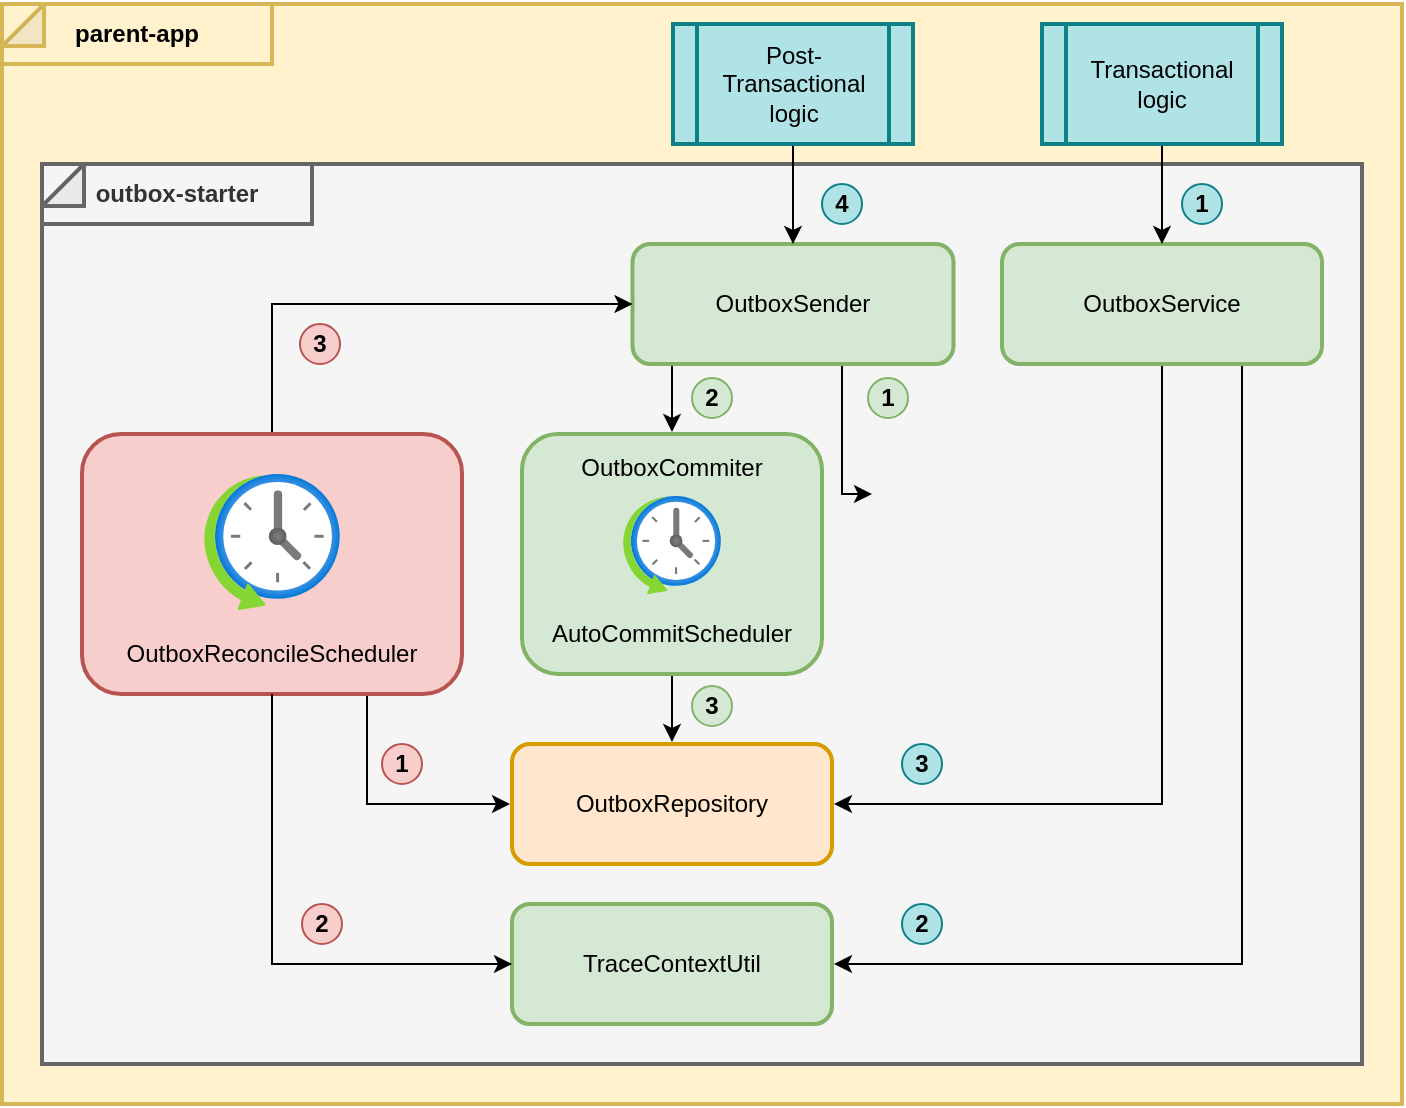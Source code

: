 <mxfile version="26.0.16">
  <diagram name="Page-1" id="PTgtNreZ3AtAw5euISlG">
    <mxGraphModel dx="1829" dy="571" grid="1" gridSize="10" guides="1" tooltips="1" connect="1" arrows="1" fold="1" page="1" pageScale="1" pageWidth="850" pageHeight="1100" math="0" shadow="0">
      <root>
        <mxCell id="0" />
        <mxCell id="1" parent="0" />
        <mxCell id="hPFUfhEbgoPLT2cb_4XC-38" value="" style="verticalLabelPosition=bottom;verticalAlign=top;html=1;shape=mxgraph.basic.rect;fillColor2=none;strokeWidth=2;size=20;indent=5;fillColor=#fff2cc;strokeColor=#d6b656;" parent="1" vertex="1">
          <mxGeometry x="-10" y="20" width="700" height="550" as="geometry" />
        </mxCell>
        <mxCell id="hPFUfhEbgoPLT2cb_4XC-1" value="" style="whiteSpace=wrap;html=1;fillColor=#f5f5f5;fontColor=#333333;strokeColor=#666666;strokeWidth=2;" parent="1" vertex="1">
          <mxGeometry x="10" y="100" width="660" height="450" as="geometry" />
        </mxCell>
        <mxCell id="hPFUfhEbgoPLT2cb_4XC-74" style="edgeStyle=orthogonalEdgeStyle;rounded=0;orthogonalLoop=1;jettySize=auto;html=1;entryX=1;entryY=0.5;entryDx=0;entryDy=0;exitX=0.5;exitY=1;exitDx=0;exitDy=0;" parent="1" source="hPFUfhEbgoPLT2cb_4XC-2" target="hPFUfhEbgoPLT2cb_4XC-9" edge="1">
          <mxGeometry relative="1" as="geometry" />
        </mxCell>
        <mxCell id="hPFUfhEbgoPLT2cb_4XC-75" style="edgeStyle=orthogonalEdgeStyle;rounded=0;orthogonalLoop=1;jettySize=auto;html=1;entryX=1;entryY=0.5;entryDx=0;entryDy=0;exitX=0.75;exitY=1;exitDx=0;exitDy=0;" parent="1" source="hPFUfhEbgoPLT2cb_4XC-2" target="hPFUfhEbgoPLT2cb_4XC-5" edge="1">
          <mxGeometry relative="1" as="geometry" />
        </mxCell>
        <mxCell id="hPFUfhEbgoPLT2cb_4XC-2" value="OutboxService" style="rounded=1;whiteSpace=wrap;html=1;fillColor=#d5e8d4;strokeColor=#82b366;strokeWidth=2;" parent="1" vertex="1">
          <mxGeometry x="490" y="140" width="160" height="60" as="geometry" />
        </mxCell>
        <mxCell id="hPFUfhEbgoPLT2cb_4XC-68" style="edgeStyle=orthogonalEdgeStyle;rounded=0;orthogonalLoop=1;jettySize=auto;html=1;entryX=0.5;entryY=0;entryDx=0;entryDy=0;" parent="1" edge="1">
          <mxGeometry relative="1" as="geometry">
            <mxPoint x="325" y="197" as="sourcePoint" />
            <mxPoint x="325" y="234.0" as="targetPoint" />
            <Array as="points">
              <mxPoint x="325" y="207" />
              <mxPoint x="325" y="207" />
            </Array>
          </mxGeometry>
        </mxCell>
        <mxCell id="hPFUfhEbgoPLT2cb_4XC-73" style="edgeStyle=orthogonalEdgeStyle;rounded=0;orthogonalLoop=1;jettySize=auto;html=1;entryX=0;entryY=0.5;entryDx=0;entryDy=0;" parent="1" source="hPFUfhEbgoPLT2cb_4XC-3" target="hPFUfhEbgoPLT2cb_4XC-65" edge="1">
          <mxGeometry relative="1" as="geometry">
            <Array as="points">
              <mxPoint x="410" y="265" />
            </Array>
          </mxGeometry>
        </mxCell>
        <mxCell id="hPFUfhEbgoPLT2cb_4XC-3" value="OutboxSender" style="rounded=1;whiteSpace=wrap;html=1;fillColor=#d5e8d4;strokeColor=#82b366;strokeWidth=2;" parent="1" vertex="1">
          <mxGeometry x="305.25" y="140" width="160.5" height="60" as="geometry" />
        </mxCell>
        <mxCell id="hPFUfhEbgoPLT2cb_4XC-70" style="edgeStyle=orthogonalEdgeStyle;rounded=0;orthogonalLoop=1;jettySize=auto;html=1;entryX=0.5;entryY=0;entryDx=0;entryDy=0;" parent="1" source="hPFUfhEbgoPLT2cb_4XC-4" target="hPFUfhEbgoPLT2cb_4XC-9" edge="1">
          <mxGeometry relative="1" as="geometry" />
        </mxCell>
        <mxCell id="hPFUfhEbgoPLT2cb_4XC-4" value="" style="rounded=1;whiteSpace=wrap;html=1;fillColor=#d5e8d4;strokeColor=#82b366;strokeWidth=2;" parent="1" vertex="1">
          <mxGeometry x="250" y="235" width="150" height="120" as="geometry" />
        </mxCell>
        <mxCell id="hPFUfhEbgoPLT2cb_4XC-5" value="TraceContextUtil" style="rounded=1;whiteSpace=wrap;html=1;fillColor=#d5e8d4;strokeColor=#82b366;perimeterSpacing=1;strokeWidth=2;" parent="1" vertex="1">
          <mxGeometry x="245" y="470" width="160" height="60" as="geometry" />
        </mxCell>
        <mxCell id="hPFUfhEbgoPLT2cb_4XC-77" style="edgeStyle=orthogonalEdgeStyle;rounded=0;orthogonalLoop=1;jettySize=auto;html=1;entryX=0;entryY=0.5;entryDx=0;entryDy=0;exitX=0.75;exitY=1;exitDx=0;exitDy=0;" parent="1" source="hPFUfhEbgoPLT2cb_4XC-8" target="hPFUfhEbgoPLT2cb_4XC-9" edge="1">
          <mxGeometry relative="1" as="geometry" />
        </mxCell>
        <mxCell id="hPFUfhEbgoPLT2cb_4XC-79" style="edgeStyle=orthogonalEdgeStyle;rounded=0;orthogonalLoop=1;jettySize=auto;html=1;entryX=0;entryY=0.5;entryDx=0;entryDy=0;exitX=0.5;exitY=0;exitDx=0;exitDy=0;" parent="1" source="hPFUfhEbgoPLT2cb_4XC-8" target="hPFUfhEbgoPLT2cb_4XC-3" edge="1">
          <mxGeometry relative="1" as="geometry" />
        </mxCell>
        <mxCell id="hPFUfhEbgoPLT2cb_4XC-8" value="" style="rounded=1;whiteSpace=wrap;html=1;fillColor=#f8cecc;strokeColor=#b85450;strokeWidth=2;" parent="1" vertex="1">
          <mxGeometry x="30" y="235" width="190" height="130" as="geometry" />
        </mxCell>
        <mxCell id="hPFUfhEbgoPLT2cb_4XC-7" value="" style="image;aspect=fixed;html=1;points=[];align=center;fontSize=12;image=img/lib/azure2/general/Scheduler.svg;" parent="1" vertex="1">
          <mxGeometry x="91" y="255" width="68" height="68" as="geometry" />
        </mxCell>
        <mxCell id="hPFUfhEbgoPLT2cb_4XC-9" value="OutboxRepository" style="rounded=1;whiteSpace=wrap;html=1;fillColor=#ffe6cc;strokeColor=#d79b00;perimeterSpacing=1;strokeWidth=2;" parent="1" vertex="1">
          <mxGeometry x="245" y="390" width="160" height="60" as="geometry" />
        </mxCell>
        <mxCell id="hPFUfhEbgoPLT2cb_4XC-10" value="&lt;font&gt;OutboxReconcileScheduler&lt;/font&gt;" style="text;html=1;align=center;verticalAlign=middle;whiteSpace=wrap;rounded=0;" parent="1" vertex="1">
          <mxGeometry x="40" y="330" width="170" height="30" as="geometry" />
        </mxCell>
        <mxCell id="hPFUfhEbgoPLT2cb_4XC-12" value="" style="image;aspect=fixed;html=1;points=[];align=center;fontSize=12;image=img/lib/azure2/general/Scheduler.svg;" parent="1" vertex="1">
          <mxGeometry x="300.5" y="266" width="49" height="49" as="geometry" />
        </mxCell>
        <mxCell id="hPFUfhEbgoPLT2cb_4XC-13" value="OutboxCommiter" style="text;html=1;align=center;verticalAlign=middle;whiteSpace=wrap;rounded=0;" parent="1" vertex="1">
          <mxGeometry x="265" y="237" width="120" height="30" as="geometry" />
        </mxCell>
        <mxCell id="hPFUfhEbgoPLT2cb_4XC-15" value="AutoCommitScheduler" style="text;html=1;align=center;verticalAlign=middle;whiteSpace=wrap;rounded=0;" parent="1" vertex="1">
          <mxGeometry x="255" y="320" width="140" height="30" as="geometry" />
        </mxCell>
        <mxCell id="hPFUfhEbgoPLT2cb_4XC-39" value="&lt;b&gt;outbox-starter&lt;/b&gt;" style="shape=note;whiteSpace=wrap;html=1;backgroundOutline=1;darkOpacity=0.05;direction=north;size=21;fillColor=#f5f5f5;fontColor=#333333;strokeColor=#666666;strokeWidth=2;" parent="1" vertex="1">
          <mxGeometry x="10" y="100" width="135" height="30" as="geometry" />
        </mxCell>
        <mxCell id="hPFUfhEbgoPLT2cb_4XC-76" style="edgeStyle=orthogonalEdgeStyle;rounded=0;orthogonalLoop=1;jettySize=auto;html=1;entryX=0.5;entryY=0;entryDx=0;entryDy=0;" parent="1" source="hPFUfhEbgoPLT2cb_4XC-40" target="hPFUfhEbgoPLT2cb_4XC-2" edge="1">
          <mxGeometry relative="1" as="geometry" />
        </mxCell>
        <mxCell id="hPFUfhEbgoPLT2cb_4XC-40" value="Transactional&lt;div&gt;logic&lt;/div&gt;" style="shape=process;whiteSpace=wrap;html=1;backgroundOutline=1;fillColor=#b0e3e6;strokeColor=#0e8088;strokeWidth=2;" parent="1" vertex="1">
          <mxGeometry x="510" y="30" width="120" height="60" as="geometry" />
        </mxCell>
        <mxCell id="hPFUfhEbgoPLT2cb_4XC-43" value="&lt;b&gt;parent-app&lt;/b&gt;" style="shape=note;whiteSpace=wrap;html=1;backgroundOutline=1;darkOpacity=0.05;direction=north;size=21;fillColor=#fff2cc;strokeColor=#d6b656;strokeWidth=2;" parent="1" vertex="1">
          <mxGeometry x="-10" y="20" width="135" height="30" as="geometry" />
        </mxCell>
        <mxCell id="hPFUfhEbgoPLT2cb_4XC-72" style="edgeStyle=orthogonalEdgeStyle;rounded=0;orthogonalLoop=1;jettySize=auto;html=1;entryX=0.5;entryY=0;entryDx=0;entryDy=0;" parent="1" source="hPFUfhEbgoPLT2cb_4XC-44" target="hPFUfhEbgoPLT2cb_4XC-3" edge="1">
          <mxGeometry relative="1" as="geometry" />
        </mxCell>
        <mxCell id="hPFUfhEbgoPLT2cb_4XC-44" value="Post-Transactional&lt;div&gt;logic&lt;/div&gt;" style="shape=process;whiteSpace=wrap;html=1;backgroundOutline=1;fillColor=#b0e3e6;strokeColor=#0e8088;strokeWidth=2;" parent="1" vertex="1">
          <mxGeometry x="325.5" y="30" width="120" height="60" as="geometry" />
        </mxCell>
        <mxCell id="hPFUfhEbgoPLT2cb_4XC-47" value="&lt;b&gt;4&lt;/b&gt;" style="ellipse;whiteSpace=wrap;html=1;aspect=fixed;fillColor=#b0e3e6;strokeColor=#0e8088;" parent="1" vertex="1">
          <mxGeometry x="400" y="110" width="20" height="20" as="geometry" />
        </mxCell>
        <mxCell id="hPFUfhEbgoPLT2cb_4XC-48" value="&lt;b&gt;3&lt;/b&gt;" style="ellipse;whiteSpace=wrap;html=1;aspect=fixed;fillColor=#b0e3e6;strokeColor=#0e8088;" parent="1" vertex="1">
          <mxGeometry x="440" y="390" width="20" height="20" as="geometry" />
        </mxCell>
        <mxCell id="hPFUfhEbgoPLT2cb_4XC-49" value="&lt;b&gt;2&lt;/b&gt;" style="ellipse;whiteSpace=wrap;html=1;aspect=fixed;fillColor=#b0e3e6;strokeColor=#0e8088;" parent="1" vertex="1">
          <mxGeometry x="440" y="470" width="20" height="20" as="geometry" />
        </mxCell>
        <mxCell id="hPFUfhEbgoPLT2cb_4XC-50" value="&lt;b&gt;1&lt;/b&gt;" style="ellipse;whiteSpace=wrap;html=1;aspect=fixed;fillColor=#b0e3e6;strokeColor=#0e8088;" parent="1" vertex="1">
          <mxGeometry x="580" y="110" width="20" height="20" as="geometry" />
        </mxCell>
        <mxCell id="hPFUfhEbgoPLT2cb_4XC-54" value="&lt;b&gt;3&lt;/b&gt;" style="ellipse;whiteSpace=wrap;html=1;aspect=fixed;fillColor=#d5e8d4;strokeColor=#82b366;" parent="1" vertex="1">
          <mxGeometry x="335" y="361" width="20" height="20" as="geometry" />
        </mxCell>
        <mxCell id="hPFUfhEbgoPLT2cb_4XC-58" value="&lt;b&gt;3&lt;/b&gt;" style="ellipse;whiteSpace=wrap;html=1;aspect=fixed;fillColor=#f8cecc;strokeColor=#b85450;" parent="1" vertex="1">
          <mxGeometry x="139" y="180" width="20" height="20" as="geometry" />
        </mxCell>
        <mxCell id="hPFUfhEbgoPLT2cb_4XC-59" value="&lt;b&gt;2&lt;/b&gt;" style="ellipse;whiteSpace=wrap;html=1;aspect=fixed;fillColor=#f8cecc;strokeColor=#b85450;" parent="1" vertex="1">
          <mxGeometry x="140" y="470" width="20" height="20" as="geometry" />
        </mxCell>
        <mxCell id="hPFUfhEbgoPLT2cb_4XC-60" value="&lt;b&gt;1&lt;/b&gt;" style="ellipse;whiteSpace=wrap;html=1;aspect=fixed;fillColor=#f8cecc;strokeColor=#b85450;" parent="1" vertex="1">
          <mxGeometry x="180" y="390" width="20" height="20" as="geometry" />
        </mxCell>
        <mxCell id="hPFUfhEbgoPLT2cb_4XC-65" value="" style="shape=image;verticalLabelPosition=bottom;labelBackgroundColor=default;verticalAlign=top;aspect=fixed;imageAspect=0;image=https://static-00.iconduck.com/assets.00/kafka-icon-512x234-uqez3fj8.png;" parent="1" vertex="1">
          <mxGeometry x="425" y="235" width="131.28" height="60" as="geometry" />
        </mxCell>
        <mxCell id="hPFUfhEbgoPLT2cb_4XC-78" style="edgeStyle=orthogonalEdgeStyle;rounded=0;orthogonalLoop=1;jettySize=auto;html=1;exitX=0.5;exitY=1;exitDx=0;exitDy=0;" parent="1" source="hPFUfhEbgoPLT2cb_4XC-8" edge="1">
          <mxGeometry relative="1" as="geometry">
            <mxPoint x="125" y="370" as="sourcePoint" />
            <mxPoint x="245" y="500" as="targetPoint" />
            <Array as="points">
              <mxPoint x="125" y="500" />
            </Array>
          </mxGeometry>
        </mxCell>
        <mxCell id="hPFUfhEbgoPLT2cb_4XC-80" value="&lt;b&gt;2&lt;/b&gt;" style="ellipse;whiteSpace=wrap;html=1;aspect=fixed;fillColor=#d5e8d4;strokeColor=#82b366;" parent="1" vertex="1">
          <mxGeometry x="335" y="207" width="20" height="20" as="geometry" />
        </mxCell>
        <mxCell id="hPFUfhEbgoPLT2cb_4XC-81" value="&lt;b&gt;1&lt;/b&gt;" style="ellipse;whiteSpace=wrap;html=1;aspect=fixed;fillColor=#d5e8d4;strokeColor=#82b366;" parent="1" vertex="1">
          <mxGeometry x="423" y="207" width="20" height="20" as="geometry" />
        </mxCell>
      </root>
    </mxGraphModel>
  </diagram>
</mxfile>
